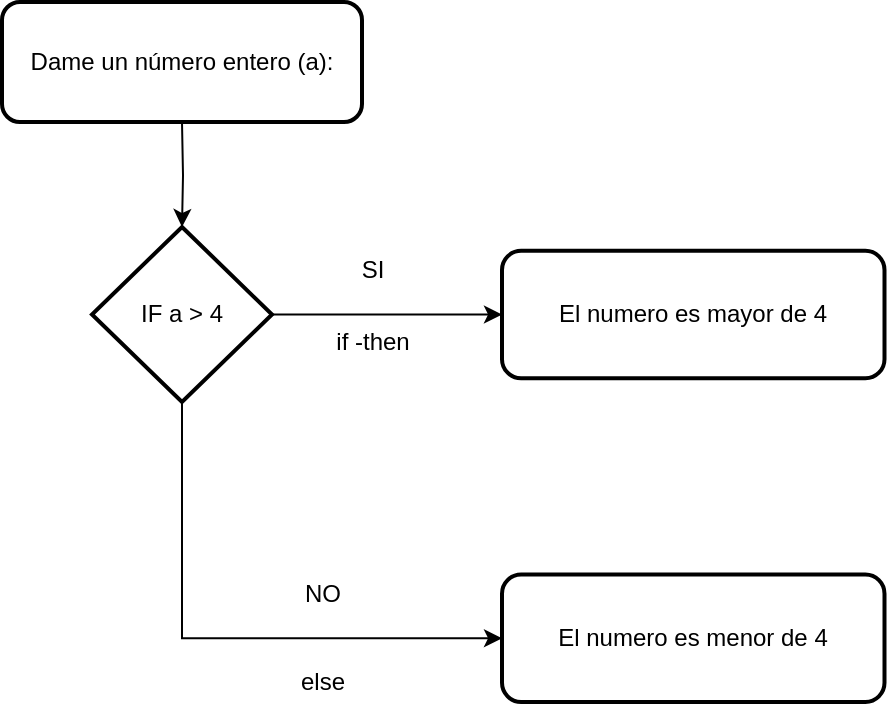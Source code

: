 <mxfile version="12.5.5" type="github">
  <diagram id="C5RBs43oDa-KdzZeNtuy" name="Page-1">
    <mxGraphModel dx="868" dy="482" grid="1" gridSize="10" guides="1" tooltips="1" connect="1" arrows="1" fold="1" page="1" pageScale="1" pageWidth="827" pageHeight="1169" math="0" shadow="0">
      <root>
        <mxCell id="WIyWlLk6GJQsqaUBKTNV-0"/>
        <mxCell id="WIyWlLk6GJQsqaUBKTNV-1" parent="WIyWlLk6GJQsqaUBKTNV-0"/>
        <mxCell id="DnD7M6hQlHzNACPniD5b-13" value="" style="edgeStyle=orthogonalEdgeStyle;rounded=0;orthogonalLoop=1;jettySize=auto;html=1;strokeColor=#000000;fontFamily=Helvetica;align=center;entryX=0;entryY=0.5;entryDx=0;entryDy=0;" parent="WIyWlLk6GJQsqaUBKTNV-1" source="DnD7M6hQlHzNACPniD5b-1" edge="1" target="DnD7M6hQlHzNACPniD5b-17">
          <mxGeometry relative="1" as="geometry">
            <mxPoint x="510" y="466" as="targetPoint"/>
          </mxGeometry>
        </mxCell>
        <mxCell id="DnD7M6hQlHzNACPniD5b-22" style="edgeStyle=orthogonalEdgeStyle;rounded=0;orthogonalLoop=1;jettySize=auto;html=1;exitX=0.5;exitY=1;exitDx=0;exitDy=0;entryX=0;entryY=0.5;entryDx=0;entryDy=0;strokeColor=#000000;fontFamily=Helvetica;align=center;" parent="WIyWlLk6GJQsqaUBKTNV-1" source="DnD7M6hQlHzNACPniD5b-1" target="TtYBCucHCZ529vFrxGj6-0" edge="1">
          <mxGeometry relative="1" as="geometry">
            <mxPoint x="390" y="600" as="targetPoint"/>
          </mxGeometry>
        </mxCell>
        <mxCell id="DnD7M6hQlHzNACPniD5b-1" value="IF a &amp;gt; 4" style="rhombus;whiteSpace=wrap;html=1;fontFamily=Helvetica;rotation=0;strokeWidth=2;" parent="WIyWlLk6GJQsqaUBKTNV-1" vertex="1">
          <mxGeometry x="345" y="422.5" width="90" height="87.5" as="geometry"/>
        </mxCell>
        <mxCell id="DnD7M6hQlHzNACPniD5b-8" style="edgeStyle=orthogonalEdgeStyle;rounded=0;orthogonalLoop=1;jettySize=auto;html=1;strokeColor=#000000;fontFamily=Helvetica;align=center;" parent="WIyWlLk6GJQsqaUBKTNV-1" target="DnD7M6hQlHzNACPniD5b-1" edge="1">
          <mxGeometry relative="1" as="geometry">
            <mxPoint x="390" y="370" as="sourcePoint"/>
          </mxGeometry>
        </mxCell>
        <mxCell id="DnD7M6hQlHzNACPniD5b-16" value="&lt;span style=&quot;white-space: normal&quot;&gt;Dame un número entero (a):&lt;/span&gt;" style="rounded=1;whiteSpace=wrap;html=1;strokeColor=#000000;fontFamily=Helvetica;strokeWidth=2;" parent="WIyWlLk6GJQsqaUBKTNV-1" vertex="1">
          <mxGeometry x="300" y="310" width="180" height="60" as="geometry"/>
        </mxCell>
        <mxCell id="DnD7M6hQlHzNACPniD5b-17" value="El numero es mayor de 4" style="rounded=1;whiteSpace=wrap;html=1;strokeColor=#000000;strokeWidth=2;fontFamily=Helvetica;" parent="WIyWlLk6GJQsqaUBKTNV-1" vertex="1">
          <mxGeometry x="550" y="434.38" width="191.25" height="63.75" as="geometry"/>
        </mxCell>
        <mxCell id="DnD7M6hQlHzNACPniD5b-19" value="SI" style="text;html=1;align=center;verticalAlign=middle;resizable=0;points=[];autosize=1;fontFamily=Helvetica;" parent="WIyWlLk6GJQsqaUBKTNV-1" vertex="1">
          <mxGeometry x="470" y="434.38" width="30" height="20" as="geometry"/>
        </mxCell>
        <mxCell id="DnD7M6hQlHzNACPniD5b-23" value="NO" style="text;html=1;align=center;verticalAlign=middle;resizable=0;points=[];autosize=1;fontFamily=Helvetica;" parent="WIyWlLk6GJQsqaUBKTNV-1" vertex="1">
          <mxGeometry x="445" y="596.25" width="30" height="20" as="geometry"/>
        </mxCell>
        <mxCell id="TtYBCucHCZ529vFrxGj6-0" value="El numero es menor de 4" style="rounded=1;whiteSpace=wrap;html=1;strokeColor=#000000;strokeWidth=2;fontFamily=Helvetica;" vertex="1" parent="WIyWlLk6GJQsqaUBKTNV-1">
          <mxGeometry x="550" y="596.25" width="191.25" height="63.75" as="geometry"/>
        </mxCell>
        <mxCell id="TtYBCucHCZ529vFrxGj6-1" value="if -then" style="text;html=1;align=center;verticalAlign=middle;resizable=0;points=[];autosize=1;fontFamily=Helvetica;" vertex="1" parent="WIyWlLk6GJQsqaUBKTNV-1">
          <mxGeometry x="460" y="470" width="50" height="20" as="geometry"/>
        </mxCell>
        <mxCell id="TtYBCucHCZ529vFrxGj6-4" value="else" style="text;html=1;align=center;verticalAlign=middle;resizable=0;points=[];autosize=1;fontFamily=Helvetica;" vertex="1" parent="WIyWlLk6GJQsqaUBKTNV-1">
          <mxGeometry x="440" y="640" width="40" height="20" as="geometry"/>
        </mxCell>
      </root>
    </mxGraphModel>
  </diagram>
</mxfile>
